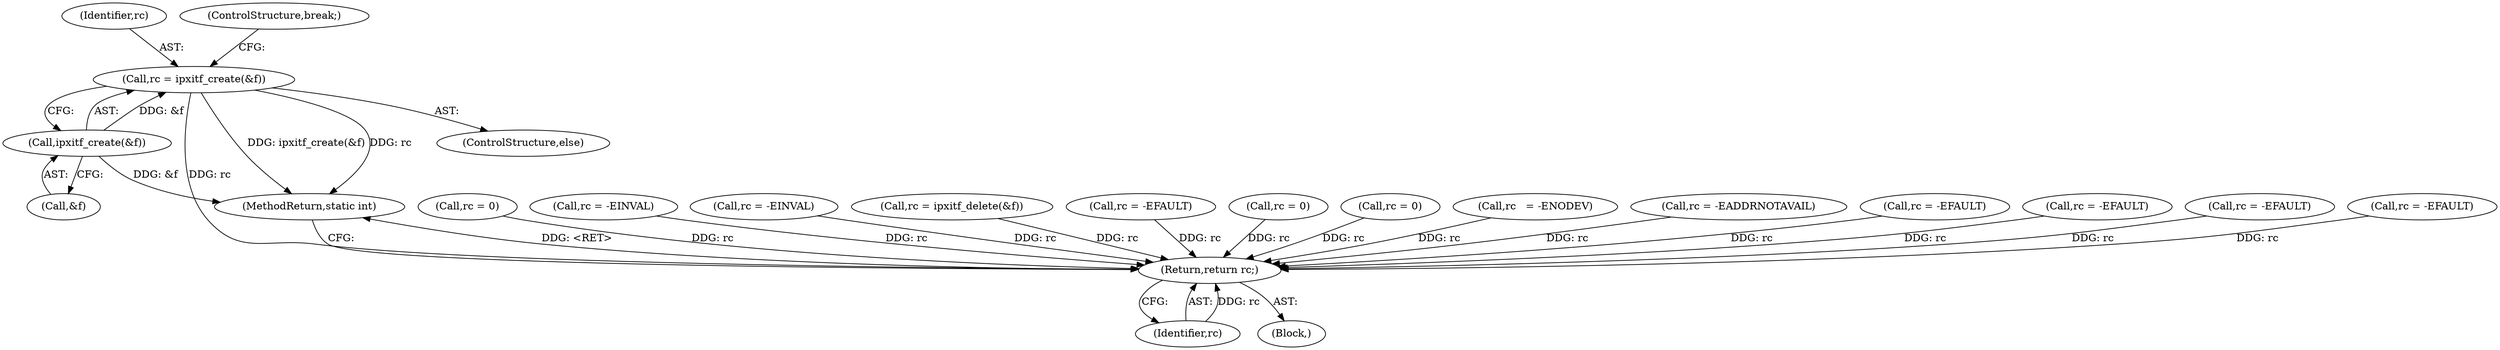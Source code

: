digraph "0_linux_ee0d8d8482345ff97a75a7d747efc309f13b0d80@API" {
"1000201" [label="(Call,rc = ipxitf_create(&f))"];
"1000203" [label="(Call,ipxitf_create(&f))"];
"1000341" [label="(Return,return rc;)"];
"1000204" [label="(Call,&f)"];
"1000335" [label="(Call,rc = 0)"];
"1000138" [label="(Call,rc = -EINVAL)"];
"1000105" [label="(Call,rc = -EINVAL)"];
"1000343" [label="(MethodReturn,static int)"];
"1000203" [label="(Call,ipxitf_create(&f))"];
"1000195" [label="(Call,rc = ipxitf_delete(&f))"];
"1000201" [label="(Call,rc = ipxitf_create(&f))"];
"1000202" [label="(Identifier,rc)"];
"1000297" [label="(Call,rc = -EFAULT)"];
"1000342" [label="(Identifier,rc)"];
"1000316" [label="(Call,rc = 0)"];
"1000287" [label="(Call,rc = 0)"];
"1000200" [label="(ControlStructure,else)"];
"1000240" [label="(Call,rc   = -ENODEV)"];
"1000103" [label="(Block,)"];
"1000256" [label="(Call,rc = -EADDRNOTAVAIL)"];
"1000324" [label="(Call,rc = -EFAULT)"];
"1000341" [label="(Return,return rc;)"];
"1000206" [label="(ControlStructure,break;)"];
"1000305" [label="(Call,rc = -EFAULT)"];
"1000118" [label="(Call,rc = -EFAULT)"];
"1000212" [label="(Call,rc = -EFAULT)"];
"1000201" -> "1000200"  [label="AST: "];
"1000201" -> "1000203"  [label="CFG: "];
"1000202" -> "1000201"  [label="AST: "];
"1000203" -> "1000201"  [label="AST: "];
"1000206" -> "1000201"  [label="CFG: "];
"1000201" -> "1000343"  [label="DDG: ipxitf_create(&f)"];
"1000201" -> "1000343"  [label="DDG: rc"];
"1000203" -> "1000201"  [label="DDG: &f"];
"1000201" -> "1000341"  [label="DDG: rc"];
"1000203" -> "1000204"  [label="CFG: "];
"1000204" -> "1000203"  [label="AST: "];
"1000203" -> "1000343"  [label="DDG: &f"];
"1000341" -> "1000103"  [label="AST: "];
"1000341" -> "1000342"  [label="CFG: "];
"1000342" -> "1000341"  [label="AST: "];
"1000343" -> "1000341"  [label="CFG: "];
"1000341" -> "1000343"  [label="DDG: <RET>"];
"1000342" -> "1000341"  [label="DDG: rc"];
"1000297" -> "1000341"  [label="DDG: rc"];
"1000335" -> "1000341"  [label="DDG: rc"];
"1000138" -> "1000341"  [label="DDG: rc"];
"1000305" -> "1000341"  [label="DDG: rc"];
"1000287" -> "1000341"  [label="DDG: rc"];
"1000256" -> "1000341"  [label="DDG: rc"];
"1000118" -> "1000341"  [label="DDG: rc"];
"1000105" -> "1000341"  [label="DDG: rc"];
"1000212" -> "1000341"  [label="DDG: rc"];
"1000324" -> "1000341"  [label="DDG: rc"];
"1000195" -> "1000341"  [label="DDG: rc"];
"1000240" -> "1000341"  [label="DDG: rc"];
"1000316" -> "1000341"  [label="DDG: rc"];
}

